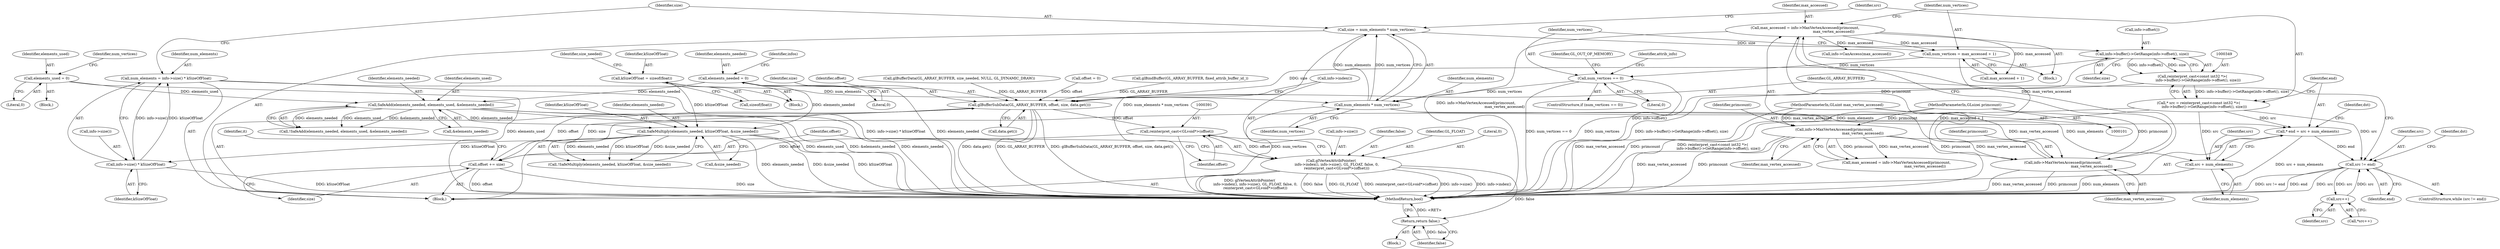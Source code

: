 digraph "1_Chrome_3aad1a37affb1ab70d1897f2b03eb8c077264984_2@integer" {
"1000339" [label="(Call,size = num_elements * num_vertices)"];
"1000341" [label="(Call,num_elements * num_vertices)"];
"1000333" [label="(Call,num_elements = info->size() * kSizeOfFloat)"];
"1000335" [label="(Call,info->size() * kSizeOfFloat)"];
"1000228" [label="(Call,SafeMultiply(elements_needed, kSizeOfFloat, &size_needed))"];
"1000128" [label="(Call,elements_needed = 0)"];
"1000204" [label="(Call,SafeAdd(elements_needed, elements_used, &elements_needed))"];
"1000190" [label="(Call,elements_used = 0)"];
"1000217" [label="(Call,kSizeOfFloat = sizeof(float))"];
"1000312" [label="(Call,num_vertices == 0)"];
"1000306" [label="(Call,num_vertices = max_accessed + 1)"];
"1000300" [label="(Call,max_accessed = info->MaxVertexAccessed(primcount,\n                                                  max_vertex_accessed))"];
"1000302" [label="(Call,info->MaxVertexAccessed(primcount,\n                                                  max_vertex_accessed))"];
"1000159" [label="(Call,info->MaxVertexAccessed(primcount,\n                                                  max_vertex_accessed))"];
"1000105" [label="(MethodParameterIn,GLsizei primcount)"];
"1000103" [label="(MethodParameterIn,GLuint max_vertex_accessed)"];
"1000350" [label="(Call,info->buffer()->GetRange(info->offset(), size))"];
"1000348" [label="(Call,reinterpret_cast<const int32 *>(\n          info->buffer()->GetRange(info->offset(), size)))"];
"1000346" [label="(Call,* src = reinterpret_cast<const int32 *>(\n          info->buffer()->GetRange(info->offset(), size)))"];
"1000354" [label="(Call,* end = src + num_elements)"];
"1000364" [label="(Call,src != end)"];
"1000376" [label="(Call,src++)"];
"1000356" [label="(Call,src + num_elements)"];
"1000379" [label="(Call,glBufferSubData(GL_ARRAY_BUFFER, offset, size, data.get()))"];
"1000390" [label="(Call,reinterpret_cast<GLvoid*>(offset))"];
"1000384" [label="(Call,glVertexAttribPointer(\n          info->index(), info->size(), GL_FLOAT, false, 0,\n          reinterpret_cast<GLvoid*>(offset)))"];
"1000320" [label="(Return,return false;)"];
"1000393" [label="(Call,offset += size)"];
"1000288" [label="(Block,)"];
"1000231" [label="(Call,&size_needed)"];
"1000339" [label="(Call,size = num_elements * num_vertices)"];
"1000342" [label="(Identifier,num_elements)"];
"1000191" [label="(Identifier,elements_used)"];
"1000161" [label="(Identifier,max_vertex_accessed)"];
"1000383" [label="(Call,data.get())"];
"1000103" [label="(MethodParameterIn,GLuint max_vertex_accessed)"];
"1000331" [label="(Block,)"];
"1000402" [label="(MethodReturn,bool)"];
"1000392" [label="(Identifier,offset)"];
"1000341" [label="(Call,num_elements * num_vertices)"];
"1000336" [label="(Call,info->size())"];
"1000219" [label="(Call,sizeof(float))"];
"1000307" [label="(Identifier,num_vertices)"];
"1000326" [label="(Call,info->CanAccess(max_accessed))"];
"1000157" [label="(Call,max_accessed = info->MaxVertexAccessed(primcount,\n                                                  max_vertex_accessed))"];
"1000361" [label="(Identifier,dst)"];
"1000324" [label="(Identifier,attrib_info)"];
"1000379" [label="(Call,glBufferSubData(GL_ARRAY_BUFFER, offset, size, data.get()))"];
"1000388" [label="(Identifier,false)"];
"1000376" [label="(Call,src++)"];
"1000352" [label="(Identifier,size)"];
"1000384" [label="(Call,glVertexAttribPointer(\n          info->index(), info->size(), GL_FLOAT, false, 0,\n          reinterpret_cast<GLvoid*>(offset)))"];
"1000302" [label="(Call,info->MaxVertexAccessed(primcount,\n                                                  max_vertex_accessed))"];
"1000385" [label="(Call,info->index())"];
"1000130" [label="(Literal,0)"];
"1000365" [label="(Identifier,src)"];
"1000227" [label="(Call,!SafeMultiply(elements_needed, kSizeOfFloat, &size_needed))"];
"1000377" [label="(Identifier,src)"];
"1000133" [label="(Identifier,infos)"];
"1000387" [label="(Identifier,GL_FLOAT)"];
"1000129" [label="(Identifier,elements_needed)"];
"1000389" [label="(Literal,0)"];
"1000375" [label="(Call,*src++)"];
"1000350" [label="(Call,info->buffer()->GetRange(info->offset(), size))"];
"1000192" [label="(Literal,0)"];
"1000244" [label="(Call,glBindBuffer(GL_ARRAY_BUFFER, fixed_attrib_buffer_id_))"];
"1000356" [label="(Call,src + num_elements)"];
"1000106" [label="(Block,)"];
"1000128" [label="(Call,elements_needed = 0)"];
"1000308" [label="(Call,max_accessed + 1)"];
"1000346" [label="(Call,* src = reinterpret_cast<const int32 *>(\n          info->buffer()->GetRange(info->offset(), size)))"];
"1000190" [label="(Call,elements_used = 0)"];
"1000218" [label="(Identifier,kSizeOfFloat)"];
"1000320" [label="(Return,return false;)"];
"1000301" [label="(Identifier,max_accessed)"];
"1000335" [label="(Call,info->size() * kSizeOfFloat)"];
"1000206" [label="(Identifier,elements_used)"];
"1000358" [label="(Identifier,num_elements)"];
"1000394" [label="(Identifier,offset)"];
"1000223" [label="(Identifier,size_needed)"];
"1000382" [label="(Identifier,size)"];
"1000304" [label="(Identifier,max_vertex_accessed)"];
"1000380" [label="(Identifier,GL_ARRAY_BUFFER)"];
"1000105" [label="(MethodParameterIn,GLsizei primcount)"];
"1000159" [label="(Call,info->MaxVertexAccessed(primcount,\n                                                  max_vertex_accessed))"];
"1000340" [label="(Identifier,size)"];
"1000354" [label="(Call,* end = src + num_elements)"];
"1000311" [label="(ControlStructure,if (num_vertices == 0))"];
"1000395" [label="(Identifier,size)"];
"1000207" [label="(Call,&elements_needed)"];
"1000160" [label="(Identifier,primcount)"];
"1000197" [label="(Identifier,num_vertices)"];
"1000348" [label="(Call,reinterpret_cast<const int32 *>(\n          info->buffer()->GetRange(info->offset(), size)))"];
"1000364" [label="(Call,src != end)"];
"1000351" [label="(Call,info->offset())"];
"1000357" [label="(Identifier,src)"];
"1000393" [label="(Call,offset += size)"];
"1000347" [label="(Identifier,src)"];
"1000230" [label="(Identifier,kSizeOfFloat)"];
"1000204" [label="(Call,SafeAdd(elements_needed, elements_used, &elements_needed))"];
"1000371" [label="(Identifier,dst)"];
"1000303" [label="(Identifier,primcount)"];
"1000381" [label="(Identifier,offset)"];
"1000228" [label="(Call,SafeMultiply(elements_needed, kSizeOfFloat, &size_needed))"];
"1000337" [label="(Identifier,kSizeOfFloat)"];
"1000312" [label="(Call,num_vertices == 0)"];
"1000317" [label="(Identifier,GL_OUT_OF_MEMORY)"];
"1000205" [label="(Identifier,elements_needed)"];
"1000386" [label="(Call,info->size())"];
"1000229" [label="(Identifier,elements_needed)"];
"1000254" [label="(Call,glBufferData(GL_ARRAY_BUFFER, size_needed, NULL, GL_DYNAMIC_DRAW))"];
"1000306" [label="(Call,num_vertices = max_accessed + 1)"];
"1000313" [label="(Identifier,num_vertices)"];
"1000287" [label="(Identifier,it)"];
"1000217" [label="(Call,kSizeOfFloat = sizeof(float))"];
"1000355" [label="(Identifier,end)"];
"1000188" [label="(Block,)"];
"1000315" [label="(Block,)"];
"1000333" [label="(Call,num_elements = info->size() * kSizeOfFloat)"];
"1000390" [label="(Call,reinterpret_cast<GLvoid*>(offset))"];
"1000300" [label="(Call,max_accessed = info->MaxVertexAccessed(primcount,\n                                                  max_vertex_accessed))"];
"1000343" [label="(Identifier,num_vertices)"];
"1000363" [label="(ControlStructure,while (src != end))"];
"1000334" [label="(Identifier,num_elements)"];
"1000275" [label="(Call,offset = 0)"];
"1000203" [label="(Call,!SafeAdd(elements_needed, elements_used, &elements_needed))"];
"1000314" [label="(Literal,0)"];
"1000366" [label="(Identifier,end)"];
"1000321" [label="(Identifier,false)"];
"1000339" -> "1000331"  [label="AST: "];
"1000339" -> "1000341"  [label="CFG: "];
"1000340" -> "1000339"  [label="AST: "];
"1000341" -> "1000339"  [label="AST: "];
"1000347" -> "1000339"  [label="CFG: "];
"1000339" -> "1000402"  [label="DDG: num_elements * num_vertices"];
"1000341" -> "1000339"  [label="DDG: num_elements"];
"1000341" -> "1000339"  [label="DDG: num_vertices"];
"1000339" -> "1000350"  [label="DDG: size"];
"1000341" -> "1000343"  [label="CFG: "];
"1000342" -> "1000341"  [label="AST: "];
"1000343" -> "1000341"  [label="AST: "];
"1000341" -> "1000402"  [label="DDG: num_vertices"];
"1000333" -> "1000341"  [label="DDG: num_elements"];
"1000312" -> "1000341"  [label="DDG: num_vertices"];
"1000341" -> "1000354"  [label="DDG: num_elements"];
"1000341" -> "1000356"  [label="DDG: num_elements"];
"1000333" -> "1000331"  [label="AST: "];
"1000333" -> "1000335"  [label="CFG: "];
"1000334" -> "1000333"  [label="AST: "];
"1000335" -> "1000333"  [label="AST: "];
"1000340" -> "1000333"  [label="CFG: "];
"1000333" -> "1000402"  [label="DDG: info->size() * kSizeOfFloat"];
"1000335" -> "1000333"  [label="DDG: info->size()"];
"1000335" -> "1000333"  [label="DDG: kSizeOfFloat"];
"1000335" -> "1000337"  [label="CFG: "];
"1000336" -> "1000335"  [label="AST: "];
"1000337" -> "1000335"  [label="AST: "];
"1000335" -> "1000402"  [label="DDG: kSizeOfFloat"];
"1000228" -> "1000335"  [label="DDG: kSizeOfFloat"];
"1000228" -> "1000227"  [label="AST: "];
"1000228" -> "1000231"  [label="CFG: "];
"1000229" -> "1000228"  [label="AST: "];
"1000230" -> "1000228"  [label="AST: "];
"1000231" -> "1000228"  [label="AST: "];
"1000227" -> "1000228"  [label="CFG: "];
"1000228" -> "1000402"  [label="DDG: elements_needed"];
"1000228" -> "1000402"  [label="DDG: &size_needed"];
"1000228" -> "1000402"  [label="DDG: kSizeOfFloat"];
"1000228" -> "1000227"  [label="DDG: elements_needed"];
"1000228" -> "1000227"  [label="DDG: kSizeOfFloat"];
"1000228" -> "1000227"  [label="DDG: &size_needed"];
"1000128" -> "1000228"  [label="DDG: elements_needed"];
"1000204" -> "1000228"  [label="DDG: elements_needed"];
"1000217" -> "1000228"  [label="DDG: kSizeOfFloat"];
"1000128" -> "1000106"  [label="AST: "];
"1000128" -> "1000130"  [label="CFG: "];
"1000129" -> "1000128"  [label="AST: "];
"1000130" -> "1000128"  [label="AST: "];
"1000133" -> "1000128"  [label="CFG: "];
"1000128" -> "1000402"  [label="DDG: elements_needed"];
"1000128" -> "1000204"  [label="DDG: elements_needed"];
"1000204" -> "1000203"  [label="AST: "];
"1000204" -> "1000207"  [label="CFG: "];
"1000205" -> "1000204"  [label="AST: "];
"1000206" -> "1000204"  [label="AST: "];
"1000207" -> "1000204"  [label="AST: "];
"1000203" -> "1000204"  [label="CFG: "];
"1000204" -> "1000402"  [label="DDG: elements_used"];
"1000204" -> "1000402"  [label="DDG: &elements_needed"];
"1000204" -> "1000402"  [label="DDG: elements_needed"];
"1000204" -> "1000203"  [label="DDG: elements_needed"];
"1000204" -> "1000203"  [label="DDG: elements_used"];
"1000204" -> "1000203"  [label="DDG: &elements_needed"];
"1000190" -> "1000204"  [label="DDG: elements_used"];
"1000190" -> "1000188"  [label="AST: "];
"1000190" -> "1000192"  [label="CFG: "];
"1000191" -> "1000190"  [label="AST: "];
"1000192" -> "1000190"  [label="AST: "];
"1000197" -> "1000190"  [label="CFG: "];
"1000190" -> "1000402"  [label="DDG: elements_used"];
"1000217" -> "1000106"  [label="AST: "];
"1000217" -> "1000219"  [label="CFG: "];
"1000218" -> "1000217"  [label="AST: "];
"1000219" -> "1000217"  [label="AST: "];
"1000223" -> "1000217"  [label="CFG: "];
"1000312" -> "1000311"  [label="AST: "];
"1000312" -> "1000314"  [label="CFG: "];
"1000313" -> "1000312"  [label="AST: "];
"1000314" -> "1000312"  [label="AST: "];
"1000317" -> "1000312"  [label="CFG: "];
"1000324" -> "1000312"  [label="CFG: "];
"1000312" -> "1000402"  [label="DDG: num_vertices == 0"];
"1000312" -> "1000402"  [label="DDG: num_vertices"];
"1000306" -> "1000312"  [label="DDG: num_vertices"];
"1000306" -> "1000288"  [label="AST: "];
"1000306" -> "1000308"  [label="CFG: "];
"1000307" -> "1000306"  [label="AST: "];
"1000308" -> "1000306"  [label="AST: "];
"1000313" -> "1000306"  [label="CFG: "];
"1000306" -> "1000402"  [label="DDG: max_accessed + 1"];
"1000300" -> "1000306"  [label="DDG: max_accessed"];
"1000300" -> "1000288"  [label="AST: "];
"1000300" -> "1000302"  [label="CFG: "];
"1000301" -> "1000300"  [label="AST: "];
"1000302" -> "1000300"  [label="AST: "];
"1000307" -> "1000300"  [label="CFG: "];
"1000300" -> "1000402"  [label="DDG: info->MaxVertexAccessed(primcount,\n                                                  max_vertex_accessed)"];
"1000302" -> "1000300"  [label="DDG: primcount"];
"1000302" -> "1000300"  [label="DDG: max_vertex_accessed"];
"1000300" -> "1000308"  [label="DDG: max_accessed"];
"1000300" -> "1000326"  [label="DDG: max_accessed"];
"1000302" -> "1000304"  [label="CFG: "];
"1000303" -> "1000302"  [label="AST: "];
"1000304" -> "1000302"  [label="AST: "];
"1000302" -> "1000402"  [label="DDG: max_vertex_accessed"];
"1000302" -> "1000402"  [label="DDG: primcount"];
"1000159" -> "1000302"  [label="DDG: primcount"];
"1000159" -> "1000302"  [label="DDG: max_vertex_accessed"];
"1000105" -> "1000302"  [label="DDG: primcount"];
"1000103" -> "1000302"  [label="DDG: max_vertex_accessed"];
"1000159" -> "1000157"  [label="AST: "];
"1000159" -> "1000161"  [label="CFG: "];
"1000160" -> "1000159"  [label="AST: "];
"1000161" -> "1000159"  [label="AST: "];
"1000157" -> "1000159"  [label="CFG: "];
"1000159" -> "1000402"  [label="DDG: primcount"];
"1000159" -> "1000402"  [label="DDG: max_vertex_accessed"];
"1000159" -> "1000157"  [label="DDG: primcount"];
"1000159" -> "1000157"  [label="DDG: max_vertex_accessed"];
"1000105" -> "1000159"  [label="DDG: primcount"];
"1000103" -> "1000159"  [label="DDG: max_vertex_accessed"];
"1000105" -> "1000101"  [label="AST: "];
"1000105" -> "1000402"  [label="DDG: primcount"];
"1000103" -> "1000101"  [label="AST: "];
"1000103" -> "1000402"  [label="DDG: max_vertex_accessed"];
"1000350" -> "1000348"  [label="AST: "];
"1000350" -> "1000352"  [label="CFG: "];
"1000351" -> "1000350"  [label="AST: "];
"1000352" -> "1000350"  [label="AST: "];
"1000348" -> "1000350"  [label="CFG: "];
"1000350" -> "1000402"  [label="DDG: info->offset()"];
"1000350" -> "1000348"  [label="DDG: info->offset()"];
"1000350" -> "1000348"  [label="DDG: size"];
"1000350" -> "1000379"  [label="DDG: size"];
"1000348" -> "1000346"  [label="AST: "];
"1000349" -> "1000348"  [label="AST: "];
"1000346" -> "1000348"  [label="CFG: "];
"1000348" -> "1000402"  [label="DDG: info->buffer()->GetRange(info->offset(), size)"];
"1000348" -> "1000346"  [label="DDG: info->buffer()->GetRange(info->offset(), size)"];
"1000346" -> "1000331"  [label="AST: "];
"1000347" -> "1000346"  [label="AST: "];
"1000355" -> "1000346"  [label="CFG: "];
"1000346" -> "1000402"  [label="DDG: reinterpret_cast<const int32 *>(\n          info->buffer()->GetRange(info->offset(), size))"];
"1000346" -> "1000354"  [label="DDG: src"];
"1000346" -> "1000356"  [label="DDG: src"];
"1000346" -> "1000364"  [label="DDG: src"];
"1000354" -> "1000331"  [label="AST: "];
"1000354" -> "1000356"  [label="CFG: "];
"1000355" -> "1000354"  [label="AST: "];
"1000356" -> "1000354"  [label="AST: "];
"1000361" -> "1000354"  [label="CFG: "];
"1000354" -> "1000402"  [label="DDG: src + num_elements"];
"1000354" -> "1000364"  [label="DDG: end"];
"1000364" -> "1000363"  [label="AST: "];
"1000364" -> "1000366"  [label="CFG: "];
"1000365" -> "1000364"  [label="AST: "];
"1000366" -> "1000364"  [label="AST: "];
"1000371" -> "1000364"  [label="CFG: "];
"1000380" -> "1000364"  [label="CFG: "];
"1000364" -> "1000402"  [label="DDG: src"];
"1000364" -> "1000402"  [label="DDG: src != end"];
"1000364" -> "1000402"  [label="DDG: end"];
"1000376" -> "1000364"  [label="DDG: src"];
"1000364" -> "1000376"  [label="DDG: src"];
"1000376" -> "1000375"  [label="AST: "];
"1000376" -> "1000377"  [label="CFG: "];
"1000377" -> "1000376"  [label="AST: "];
"1000375" -> "1000376"  [label="CFG: "];
"1000356" -> "1000358"  [label="CFG: "];
"1000357" -> "1000356"  [label="AST: "];
"1000358" -> "1000356"  [label="AST: "];
"1000356" -> "1000402"  [label="DDG: num_elements"];
"1000379" -> "1000331"  [label="AST: "];
"1000379" -> "1000383"  [label="CFG: "];
"1000380" -> "1000379"  [label="AST: "];
"1000381" -> "1000379"  [label="AST: "];
"1000382" -> "1000379"  [label="AST: "];
"1000383" -> "1000379"  [label="AST: "];
"1000385" -> "1000379"  [label="CFG: "];
"1000379" -> "1000402"  [label="DDG: data.get()"];
"1000379" -> "1000402"  [label="DDG: GL_ARRAY_BUFFER"];
"1000379" -> "1000402"  [label="DDG: glBufferSubData(GL_ARRAY_BUFFER, offset, size, data.get())"];
"1000254" -> "1000379"  [label="DDG: GL_ARRAY_BUFFER"];
"1000244" -> "1000379"  [label="DDG: GL_ARRAY_BUFFER"];
"1000393" -> "1000379"  [label="DDG: offset"];
"1000275" -> "1000379"  [label="DDG: offset"];
"1000379" -> "1000390"  [label="DDG: offset"];
"1000379" -> "1000393"  [label="DDG: size"];
"1000390" -> "1000384"  [label="AST: "];
"1000390" -> "1000392"  [label="CFG: "];
"1000391" -> "1000390"  [label="AST: "];
"1000392" -> "1000390"  [label="AST: "];
"1000384" -> "1000390"  [label="CFG: "];
"1000390" -> "1000384"  [label="DDG: offset"];
"1000390" -> "1000393"  [label="DDG: offset"];
"1000384" -> "1000331"  [label="AST: "];
"1000385" -> "1000384"  [label="AST: "];
"1000386" -> "1000384"  [label="AST: "];
"1000387" -> "1000384"  [label="AST: "];
"1000388" -> "1000384"  [label="AST: "];
"1000389" -> "1000384"  [label="AST: "];
"1000394" -> "1000384"  [label="CFG: "];
"1000384" -> "1000402"  [label="DDG: glVertexAttribPointer(\n          info->index(), info->size(), GL_FLOAT, false, 0,\n          reinterpret_cast<GLvoid*>(offset))"];
"1000384" -> "1000402"  [label="DDG: false"];
"1000384" -> "1000402"  [label="DDG: GL_FLOAT"];
"1000384" -> "1000402"  [label="DDG: reinterpret_cast<GLvoid*>(offset)"];
"1000384" -> "1000402"  [label="DDG: info->size()"];
"1000384" -> "1000402"  [label="DDG: info->index()"];
"1000384" -> "1000320"  [label="DDG: false"];
"1000320" -> "1000315"  [label="AST: "];
"1000320" -> "1000321"  [label="CFG: "];
"1000321" -> "1000320"  [label="AST: "];
"1000402" -> "1000320"  [label="CFG: "];
"1000320" -> "1000402"  [label="DDG: <RET>"];
"1000321" -> "1000320"  [label="DDG: false"];
"1000393" -> "1000331"  [label="AST: "];
"1000393" -> "1000395"  [label="CFG: "];
"1000394" -> "1000393"  [label="AST: "];
"1000395" -> "1000393"  [label="AST: "];
"1000287" -> "1000393"  [label="CFG: "];
"1000393" -> "1000402"  [label="DDG: offset"];
"1000393" -> "1000402"  [label="DDG: size"];
}
